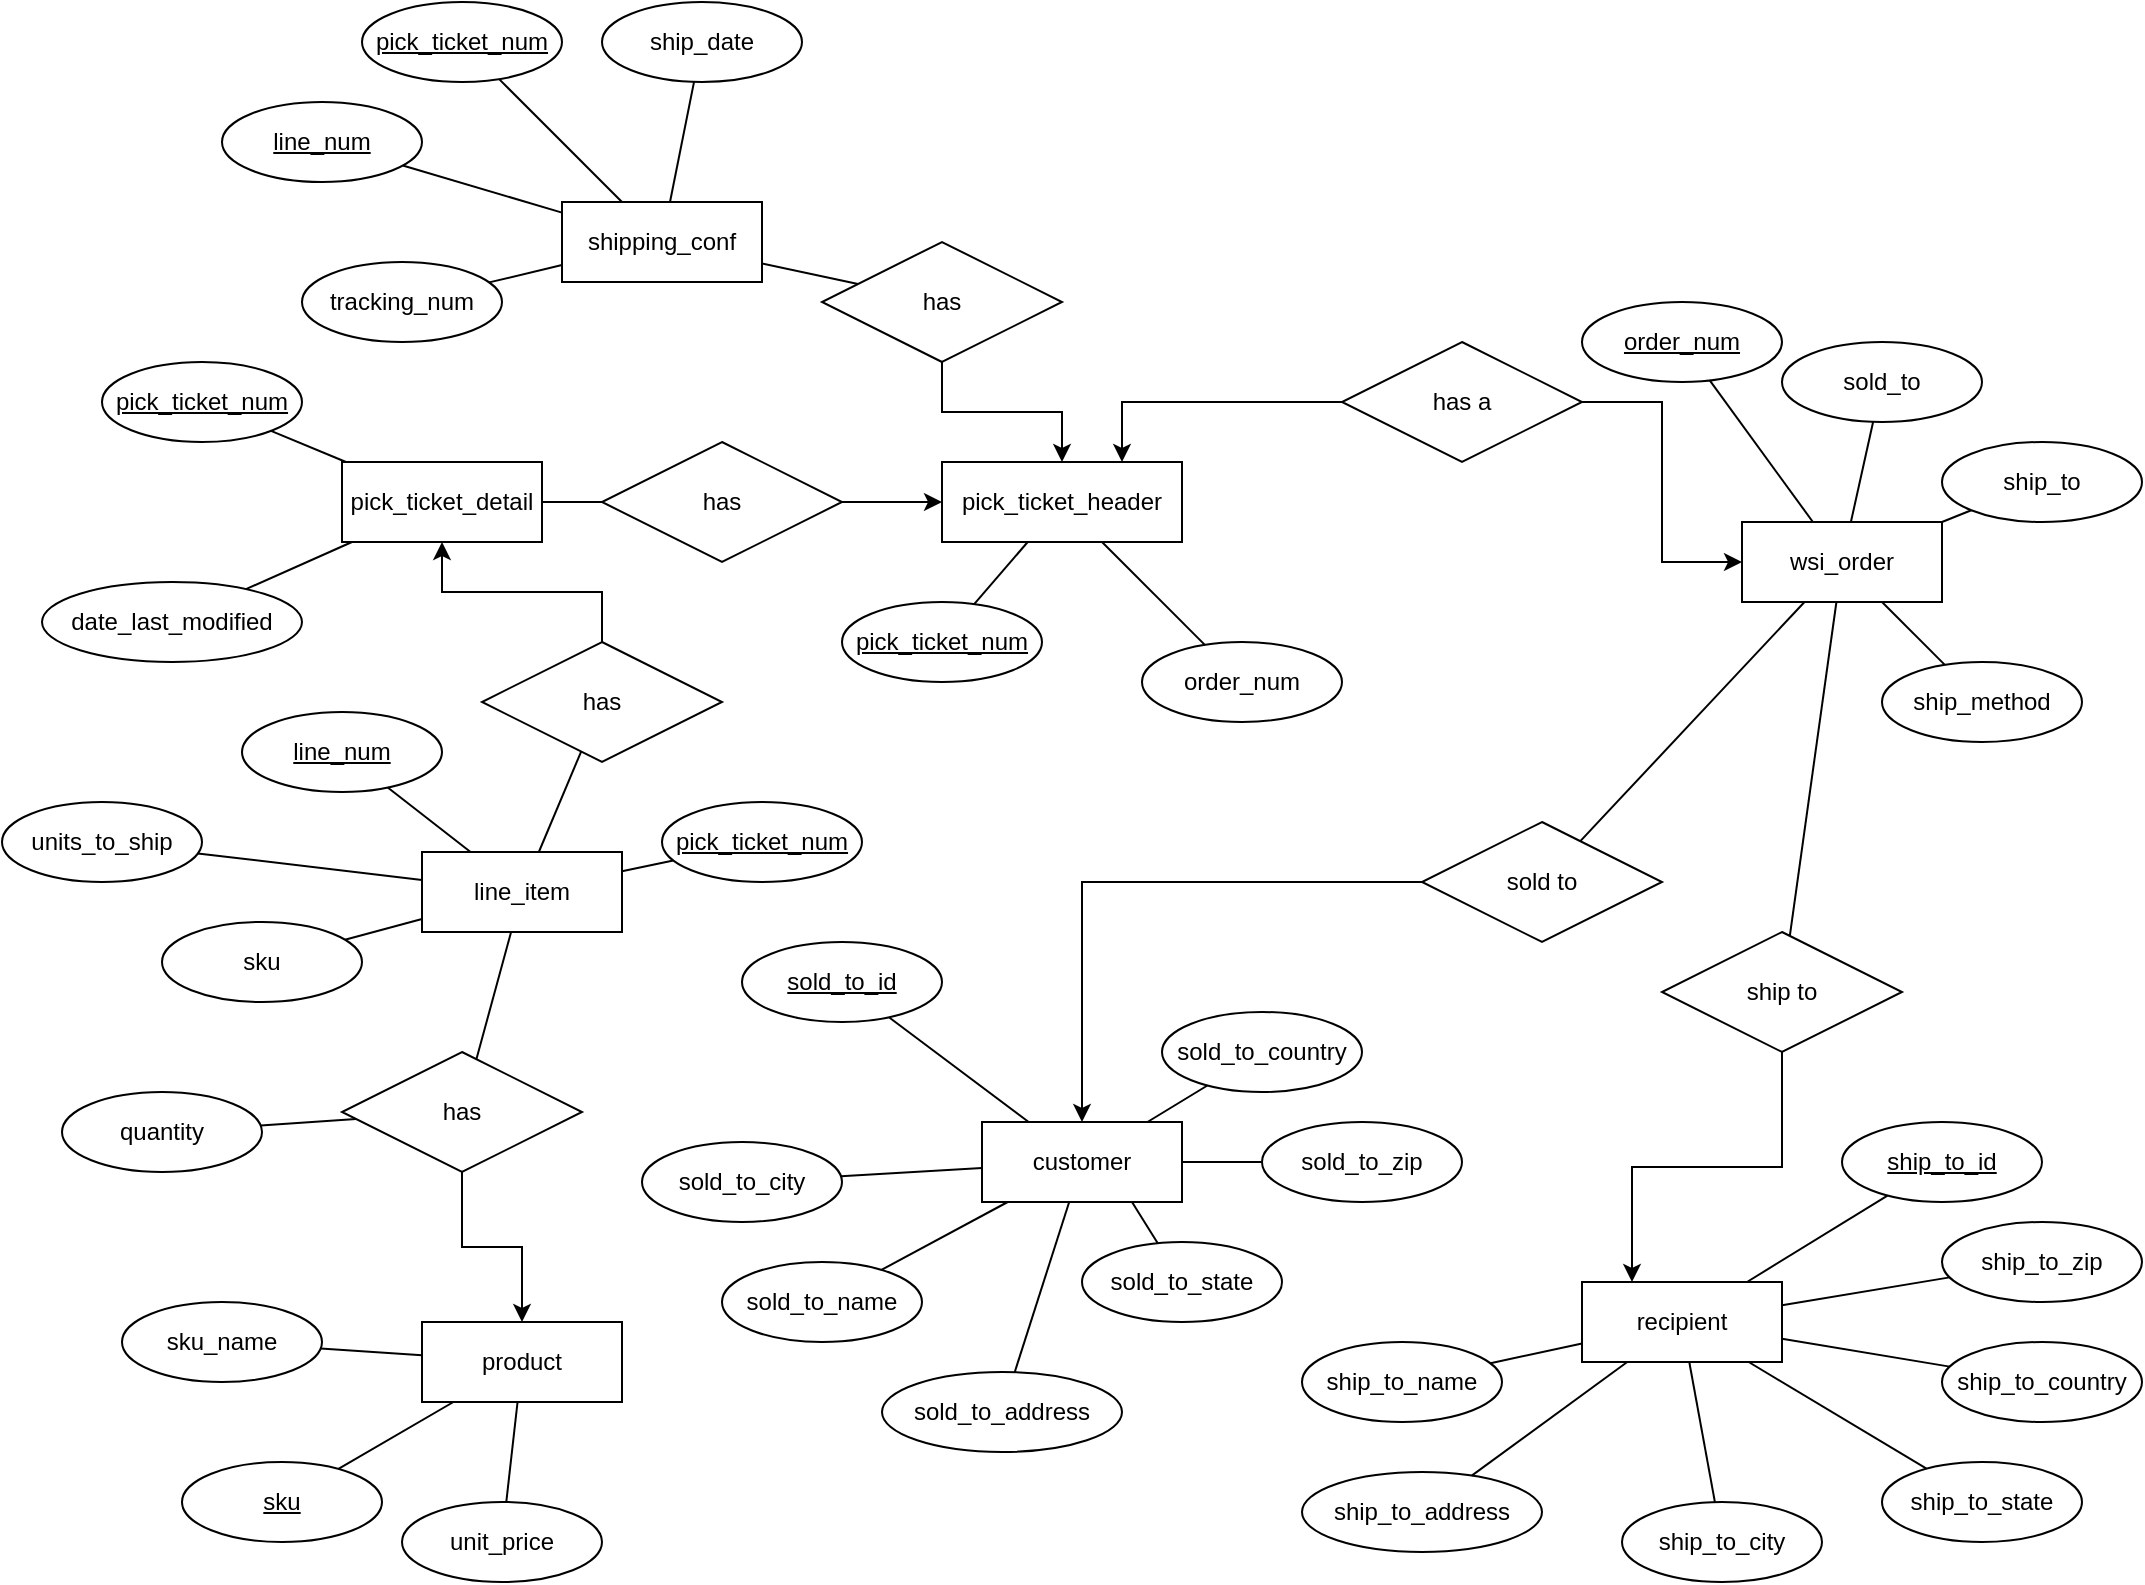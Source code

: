 <mxfile version="14.6.13" type="device"><diagram id="cNk7Vixmsg2WY5i4V1VE" name="Page-1"><mxGraphModel dx="1246" dy="745" grid="1" gridSize="10" guides="1" tooltips="1" connect="1" arrows="1" fold="1" page="1" pageScale="1" pageWidth="1100" pageHeight="850" math="0" shadow="0"><root><mxCell id="0"/><mxCell id="1" parent="0"/><mxCell id="wVZAw77bMwwa--JRRSUQ-1" value="product" style="whiteSpace=wrap;html=1;align=center;" parent="1" vertex="1"><mxGeometry x="230" y="710" width="100" height="40" as="geometry"/></mxCell><mxCell id="wVZAw77bMwwa--JRRSUQ-2" value="sku" style="ellipse;whiteSpace=wrap;html=1;align=center;fontStyle=4;" parent="1" vertex="1"><mxGeometry x="110" y="780" width="100" height="40" as="geometry"/></mxCell><mxCell id="wVZAw77bMwwa--JRRSUQ-3" value="sku_name" style="ellipse;whiteSpace=wrap;html=1;align=center;" parent="1" vertex="1"><mxGeometry x="80" y="700" width="100" height="40" as="geometry"/></mxCell><mxCell id="wVZAw77bMwwa--JRRSUQ-4" value="unit_price" style="ellipse;whiteSpace=wrap;html=1;align=center;" parent="1" vertex="1"><mxGeometry x="220" y="800" width="100" height="40" as="geometry"/></mxCell><mxCell id="wVZAw77bMwwa--JRRSUQ-5" value="" style="endArrow=none;html=1;rounded=0;" parent="1" source="wVZAw77bMwwa--JRRSUQ-2" target="wVZAw77bMwwa--JRRSUQ-1" edge="1"><mxGeometry relative="1" as="geometry"><mxPoint x="320" y="930" as="sourcePoint"/><mxPoint x="480" y="930" as="targetPoint"/></mxGeometry></mxCell><mxCell id="wVZAw77bMwwa--JRRSUQ-6" value="" style="endArrow=none;html=1;rounded=0;" parent="1" source="wVZAw77bMwwa--JRRSUQ-4" target="wVZAw77bMwwa--JRRSUQ-1" edge="1"><mxGeometry relative="1" as="geometry"><mxPoint x="320" y="930" as="sourcePoint"/><mxPoint x="480" y="930" as="targetPoint"/></mxGeometry></mxCell><mxCell id="wVZAw77bMwwa--JRRSUQ-7" value="" style="endArrow=none;html=1;rounded=0;" parent="1" source="wVZAw77bMwwa--JRRSUQ-1" target="wVZAw77bMwwa--JRRSUQ-3" edge="1"><mxGeometry relative="1" as="geometry"><mxPoint x="320" y="930" as="sourcePoint"/><mxPoint x="480" y="930" as="targetPoint"/></mxGeometry></mxCell><mxCell id="wVZAw77bMwwa--JRRSUQ-8" value="pick_ticket_detail" style="whiteSpace=wrap;html=1;align=center;" parent="1" vertex="1"><mxGeometry x="190" y="280" width="100" height="40" as="geometry"/></mxCell><mxCell id="wVZAw77bMwwa--JRRSUQ-9" value="&lt;u&gt;pick_ticket_num&lt;/u&gt;" style="ellipse;whiteSpace=wrap;html=1;align=center;" parent="1" vertex="1"><mxGeometry x="70" y="230" width="100" height="40" as="geometry"/></mxCell><mxCell id="wVZAw77bMwwa--JRRSUQ-10" value="date_last_modified" style="ellipse;whiteSpace=wrap;html=1;align=center;" parent="1" vertex="1"><mxGeometry x="40" y="340" width="130" height="40" as="geometry"/></mxCell><mxCell id="wVZAw77bMwwa--JRRSUQ-11" value="line_item" style="whiteSpace=wrap;html=1;align=center;" parent="1" vertex="1"><mxGeometry x="230" y="475" width="100" height="40" as="geometry"/></mxCell><mxCell id="wVZAw77bMwwa--JRRSUQ-12" value="" style="endArrow=none;html=1;rounded=0;" parent="1" source="wVZAw77bMwwa--JRRSUQ-9" target="wVZAw77bMwwa--JRRSUQ-8" edge="1"><mxGeometry relative="1" as="geometry"><mxPoint x="470" y="390" as="sourcePoint"/><mxPoint x="630" y="390" as="targetPoint"/></mxGeometry></mxCell><mxCell id="wVZAw77bMwwa--JRRSUQ-13" value="" style="endArrow=none;html=1;rounded=0;" parent="1" source="wVZAw77bMwwa--JRRSUQ-10" target="wVZAw77bMwwa--JRRSUQ-8" edge="1"><mxGeometry relative="1" as="geometry"><mxPoint x="470" y="390" as="sourcePoint"/><mxPoint x="630" y="390" as="targetPoint"/></mxGeometry></mxCell><mxCell id="wVZAw77bMwwa--JRRSUQ-14" value="&lt;u&gt;line_num&lt;/u&gt;" style="ellipse;whiteSpace=wrap;html=1;align=center;" parent="1" vertex="1"><mxGeometry x="140" y="405" width="100" height="40" as="geometry"/></mxCell><mxCell id="wVZAw77bMwwa--JRRSUQ-15" value="&lt;u&gt;pick_ticket_num&lt;/u&gt;" style="ellipse;whiteSpace=wrap;html=1;align=center;" parent="1" vertex="1"><mxGeometry x="350" y="450" width="100" height="40" as="geometry"/></mxCell><mxCell id="wVZAw77bMwwa--JRRSUQ-16" value="sku" style="ellipse;whiteSpace=wrap;html=1;align=center;" parent="1" vertex="1"><mxGeometry x="100" y="510" width="100" height="40" as="geometry"/></mxCell><mxCell id="wVZAw77bMwwa--JRRSUQ-17" value="units_to_ship" style="ellipse;whiteSpace=wrap;html=1;align=center;" parent="1" vertex="1"><mxGeometry x="20" y="450" width="100" height="40" as="geometry"/></mxCell><mxCell id="wVZAw77bMwwa--JRRSUQ-18" value="" style="endArrow=none;html=1;rounded=0;" parent="1" source="wVZAw77bMwwa--JRRSUQ-11" target="wVZAw77bMwwa--JRRSUQ-15" edge="1"><mxGeometry relative="1" as="geometry"><mxPoint x="60" y="580" as="sourcePoint"/><mxPoint x="220" y="580" as="targetPoint"/></mxGeometry></mxCell><mxCell id="wVZAw77bMwwa--JRRSUQ-19" value="" style="endArrow=none;html=1;rounded=0;" parent="1" source="wVZAw77bMwwa--JRRSUQ-11" target="wVZAw77bMwwa--JRRSUQ-14" edge="1"><mxGeometry relative="1" as="geometry"><mxPoint x="60" y="580" as="sourcePoint"/><mxPoint x="220" y="580" as="targetPoint"/></mxGeometry></mxCell><mxCell id="wVZAw77bMwwa--JRRSUQ-20" value="" style="endArrow=none;html=1;rounded=0;" parent="1" source="wVZAw77bMwwa--JRRSUQ-11" target="wVZAw77bMwwa--JRRSUQ-16" edge="1"><mxGeometry relative="1" as="geometry"><mxPoint x="60" y="580" as="sourcePoint"/><mxPoint x="220" y="580" as="targetPoint"/></mxGeometry></mxCell><mxCell id="wVZAw77bMwwa--JRRSUQ-21" value="" style="endArrow=none;html=1;rounded=0;" parent="1" source="wVZAw77bMwwa--JRRSUQ-11" target="wVZAw77bMwwa--JRRSUQ-17" edge="1"><mxGeometry relative="1" as="geometry"><mxPoint x="60" y="580" as="sourcePoint"/><mxPoint x="220" y="580" as="targetPoint"/></mxGeometry></mxCell><mxCell id="wVZAw77bMwwa--JRRSUQ-91" style="edgeStyle=orthogonalEdgeStyle;rounded=0;orthogonalLoop=1;jettySize=auto;html=1;entryX=0.5;entryY=1;entryDx=0;entryDy=0;" parent="1" source="wVZAw77bMwwa--JRRSUQ-23" target="wVZAw77bMwwa--JRRSUQ-8" edge="1"><mxGeometry relative="1" as="geometry"/></mxCell><mxCell id="wVZAw77bMwwa--JRRSUQ-23" value="has" style="shape=rhombus;perimeter=rhombusPerimeter;whiteSpace=wrap;html=1;align=center;" parent="1" vertex="1"><mxGeometry x="260" y="370" width="120" height="60" as="geometry"/></mxCell><mxCell id="wVZAw77bMwwa--JRRSUQ-25" style="edgeStyle=orthogonalEdgeStyle;rounded=0;orthogonalLoop=1;jettySize=auto;html=1;entryX=0.5;entryY=0;entryDx=0;entryDy=0;" parent="1" source="wVZAw77bMwwa--JRRSUQ-26" target="wVZAw77bMwwa--JRRSUQ-1" edge="1"><mxGeometry relative="1" as="geometry"/></mxCell><mxCell id="wVZAw77bMwwa--JRRSUQ-26" value="has" style="shape=rhombus;perimeter=rhombusPerimeter;whiteSpace=wrap;html=1;align=center;" parent="1" vertex="1"><mxGeometry x="190" y="575" width="120" height="60" as="geometry"/></mxCell><mxCell id="wVZAw77bMwwa--JRRSUQ-27" value="" style="endArrow=none;html=1;rounded=0;" parent="1" source="wVZAw77bMwwa--JRRSUQ-26" target="wVZAw77bMwwa--JRRSUQ-11" edge="1"><mxGeometry relative="1" as="geometry"><mxPoint x="470" y="490" as="sourcePoint"/><mxPoint x="630" y="490" as="targetPoint"/></mxGeometry></mxCell><mxCell id="wVZAw77bMwwa--JRRSUQ-28" value="quantity" style="ellipse;whiteSpace=wrap;html=1;align=center;" parent="1" vertex="1"><mxGeometry x="50" y="595" width="100" height="40" as="geometry"/></mxCell><mxCell id="wVZAw77bMwwa--JRRSUQ-29" value="" style="endArrow=none;html=1;rounded=0;" parent="1" source="wVZAw77bMwwa--JRRSUQ-26" target="wVZAw77bMwwa--JRRSUQ-28" edge="1"><mxGeometry relative="1" as="geometry"><mxPoint x="470" y="490" as="sourcePoint"/><mxPoint x="630" y="490" as="targetPoint"/></mxGeometry></mxCell><mxCell id="wVZAw77bMwwa--JRRSUQ-31" value="pick_ticket_header" style="whiteSpace=wrap;html=1;align=center;" parent="1" vertex="1"><mxGeometry x="490" y="280" width="120" height="40" as="geometry"/></mxCell><mxCell id="wVZAw77bMwwa--JRRSUQ-32" value="&lt;u&gt;pick_ticket_num&lt;/u&gt;" style="ellipse;whiteSpace=wrap;html=1;align=center;" parent="1" vertex="1"><mxGeometry x="440" y="350" width="100" height="40" as="geometry"/></mxCell><mxCell id="wVZAw77bMwwa--JRRSUQ-33" value="order_num" style="ellipse;whiteSpace=wrap;html=1;align=center;" parent="1" vertex="1"><mxGeometry x="590" y="370" width="100" height="40" as="geometry"/></mxCell><mxCell id="wVZAw77bMwwa--JRRSUQ-34" value="" style="endArrow=none;html=1;rounded=0;" parent="1" source="wVZAw77bMwwa--JRRSUQ-32" target="wVZAw77bMwwa--JRRSUQ-31" edge="1"><mxGeometry relative="1" as="geometry"><mxPoint x="470" y="410" as="sourcePoint"/><mxPoint x="630" y="410" as="targetPoint"/></mxGeometry></mxCell><mxCell id="wVZAw77bMwwa--JRRSUQ-35" value="" style="endArrow=none;html=1;rounded=0;" parent="1" source="wVZAw77bMwwa--JRRSUQ-33" target="wVZAw77bMwwa--JRRSUQ-31" edge="1"><mxGeometry relative="1" as="geometry"><mxPoint x="470" y="410" as="sourcePoint"/><mxPoint x="630" y="410" as="targetPoint"/></mxGeometry></mxCell><mxCell id="wVZAw77bMwwa--JRRSUQ-36" value="wsi_order" style="whiteSpace=wrap;html=1;align=center;" parent="1" vertex="1"><mxGeometry x="890" y="310" width="100" height="40" as="geometry"/></mxCell><mxCell id="wVZAw77bMwwa--JRRSUQ-37" value="order_num" style="ellipse;whiteSpace=wrap;html=1;align=center;fontStyle=4;" parent="1" vertex="1"><mxGeometry x="810" y="200" width="100" height="40" as="geometry"/></mxCell><mxCell id="wVZAw77bMwwa--JRRSUQ-38" value="" style="endArrow=none;html=1;rounded=0;" parent="1" source="wVZAw77bMwwa--JRRSUQ-37" target="wVZAw77bMwwa--JRRSUQ-36" edge="1"><mxGeometry relative="1" as="geometry"><mxPoint x="440" y="400" as="sourcePoint"/><mxPoint x="600" y="400" as="targetPoint"/></mxGeometry></mxCell><mxCell id="wVZAw77bMwwa--JRRSUQ-39" value="sold_to" style="ellipse;whiteSpace=wrap;html=1;align=center;" parent="1" vertex="1"><mxGeometry x="910" y="220" width="100" height="40" as="geometry"/></mxCell><mxCell id="wVZAw77bMwwa--JRRSUQ-40" value="ship_to" style="ellipse;whiteSpace=wrap;html=1;align=center;" parent="1" vertex="1"><mxGeometry x="990" y="270" width="100" height="40" as="geometry"/></mxCell><mxCell id="wVZAw77bMwwa--JRRSUQ-41" value="ship_method" style="ellipse;whiteSpace=wrap;html=1;align=center;" parent="1" vertex="1"><mxGeometry x="960" y="380" width="100" height="40" as="geometry"/></mxCell><mxCell id="wVZAw77bMwwa--JRRSUQ-42" value="" style="endArrow=none;html=1;rounded=0;" parent="1" source="wVZAw77bMwwa--JRRSUQ-36" target="wVZAw77bMwwa--JRRSUQ-39" edge="1"><mxGeometry relative="1" as="geometry"><mxPoint x="440" y="400" as="sourcePoint"/><mxPoint x="600" y="400" as="targetPoint"/></mxGeometry></mxCell><mxCell id="wVZAw77bMwwa--JRRSUQ-43" value="" style="endArrow=none;html=1;rounded=0;" parent="1" source="wVZAw77bMwwa--JRRSUQ-36" target="wVZAw77bMwwa--JRRSUQ-40" edge="1"><mxGeometry relative="1" as="geometry"><mxPoint x="440" y="400" as="sourcePoint"/><mxPoint x="600" y="400" as="targetPoint"/></mxGeometry></mxCell><mxCell id="wVZAw77bMwwa--JRRSUQ-44" value="" style="endArrow=none;html=1;rounded=0;" parent="1" source="wVZAw77bMwwa--JRRSUQ-36" target="wVZAw77bMwwa--JRRSUQ-41" edge="1"><mxGeometry relative="1" as="geometry"><mxPoint x="440" y="400" as="sourcePoint"/><mxPoint x="600" y="400" as="targetPoint"/></mxGeometry></mxCell><mxCell id="wVZAw77bMwwa--JRRSUQ-45" value="customer" style="whiteSpace=wrap;html=1;align=center;" parent="1" vertex="1"><mxGeometry x="510" y="610" width="100" height="40" as="geometry"/></mxCell><mxCell id="wVZAw77bMwwa--JRRSUQ-46" value="sold_to_name" style="ellipse;whiteSpace=wrap;html=1;align=center;" parent="1" vertex="1"><mxGeometry x="380" y="680" width="100" height="40" as="geometry"/></mxCell><mxCell id="wVZAw77bMwwa--JRRSUQ-47" value="sold_to_address" style="ellipse;whiteSpace=wrap;html=1;align=center;" parent="1" vertex="1"><mxGeometry x="460" y="735" width="120" height="40" as="geometry"/></mxCell><mxCell id="wVZAw77bMwwa--JRRSUQ-48" value="sold_to_city" style="ellipse;whiteSpace=wrap;html=1;align=center;" parent="1" vertex="1"><mxGeometry x="340" y="620" width="100" height="40" as="geometry"/></mxCell><mxCell id="wVZAw77bMwwa--JRRSUQ-49" value="sold_to_state" style="ellipse;whiteSpace=wrap;html=1;align=center;" parent="1" vertex="1"><mxGeometry x="560" y="670" width="100" height="40" as="geometry"/></mxCell><mxCell id="wVZAw77bMwwa--JRRSUQ-50" value="sold_to_country" style="ellipse;whiteSpace=wrap;html=1;align=center;" parent="1" vertex="1"><mxGeometry x="600" y="555" width="100" height="40" as="geometry"/></mxCell><mxCell id="wVZAw77bMwwa--JRRSUQ-51" value="sold_to_zip" style="ellipse;whiteSpace=wrap;html=1;align=center;" parent="1" vertex="1"><mxGeometry x="650" y="610" width="100" height="40" as="geometry"/></mxCell><mxCell id="wVZAw77bMwwa--JRRSUQ-52" value="" style="endArrow=none;html=1;rounded=0;" parent="1" source="wVZAw77bMwwa--JRRSUQ-46" target="wVZAw77bMwwa--JRRSUQ-45" edge="1"><mxGeometry relative="1" as="geometry"><mxPoint x="640" y="420" as="sourcePoint"/><mxPoint x="800" y="420" as="targetPoint"/></mxGeometry></mxCell><mxCell id="wVZAw77bMwwa--JRRSUQ-53" value="" style="endArrow=none;html=1;rounded=0;" parent="1" source="wVZAw77bMwwa--JRRSUQ-47" target="wVZAw77bMwwa--JRRSUQ-45" edge="1"><mxGeometry relative="1" as="geometry"><mxPoint x="640" y="420" as="sourcePoint"/><mxPoint x="800" y="420" as="targetPoint"/></mxGeometry></mxCell><mxCell id="wVZAw77bMwwa--JRRSUQ-54" value="" style="endArrow=none;html=1;rounded=0;" parent="1" source="wVZAw77bMwwa--JRRSUQ-48" target="wVZAw77bMwwa--JRRSUQ-45" edge="1"><mxGeometry relative="1" as="geometry"><mxPoint x="640" y="420" as="sourcePoint"/><mxPoint x="800" y="420" as="targetPoint"/></mxGeometry></mxCell><mxCell id="wVZAw77bMwwa--JRRSUQ-55" value="" style="endArrow=none;html=1;rounded=0;entryX=0.75;entryY=1;entryDx=0;entryDy=0;" parent="1" source="wVZAw77bMwwa--JRRSUQ-49" target="wVZAw77bMwwa--JRRSUQ-45" edge="1"><mxGeometry relative="1" as="geometry"><mxPoint x="640" y="420" as="sourcePoint"/><mxPoint x="800" y="420" as="targetPoint"/></mxGeometry></mxCell><mxCell id="wVZAw77bMwwa--JRRSUQ-56" value="" style="endArrow=none;html=1;rounded=0;" parent="1" source="wVZAw77bMwwa--JRRSUQ-50" target="wVZAw77bMwwa--JRRSUQ-45" edge="1"><mxGeometry relative="1" as="geometry"><mxPoint x="640" y="420" as="sourcePoint"/><mxPoint x="800" y="420" as="targetPoint"/></mxGeometry></mxCell><mxCell id="wVZAw77bMwwa--JRRSUQ-57" value="" style="endArrow=none;html=1;rounded=0;" parent="1" source="wVZAw77bMwwa--JRRSUQ-45" target="wVZAw77bMwwa--JRRSUQ-51" edge="1"><mxGeometry relative="1" as="geometry"><mxPoint x="640" y="420" as="sourcePoint"/><mxPoint x="800" y="420" as="targetPoint"/></mxGeometry></mxCell><mxCell id="wVZAw77bMwwa--JRRSUQ-58" style="edgeStyle=orthogonalEdgeStyle;rounded=0;orthogonalLoop=1;jettySize=auto;html=1;entryX=0.5;entryY=0;entryDx=0;entryDy=0;" parent="1" source="wVZAw77bMwwa--JRRSUQ-59" target="wVZAw77bMwwa--JRRSUQ-45" edge="1"><mxGeometry relative="1" as="geometry"/></mxCell><mxCell id="wVZAw77bMwwa--JRRSUQ-59" value="sold to" style="shape=rhombus;perimeter=rhombusPerimeter;whiteSpace=wrap;html=1;align=center;" parent="1" vertex="1"><mxGeometry x="730" y="460" width="120" height="60" as="geometry"/></mxCell><mxCell id="wVZAw77bMwwa--JRRSUQ-60" value="" style="endArrow=none;html=1;rounded=0;" parent="1" source="wVZAw77bMwwa--JRRSUQ-59" target="wVZAw77bMwwa--JRRSUQ-36" edge="1"><mxGeometry relative="1" as="geometry"><mxPoint x="640" y="420" as="sourcePoint"/><mxPoint x="800" y="420" as="targetPoint"/></mxGeometry></mxCell><mxCell id="wVZAw77bMwwa--JRRSUQ-61" value="recipient" style="whiteSpace=wrap;html=1;align=center;" parent="1" vertex="1"><mxGeometry x="810" y="690" width="100" height="40" as="geometry"/></mxCell><mxCell id="wVZAw77bMwwa--JRRSUQ-62" value="ship_to_country" style="ellipse;whiteSpace=wrap;html=1;align=center;" parent="1" vertex="1"><mxGeometry x="990" y="720" width="100" height="40" as="geometry"/></mxCell><mxCell id="wVZAw77bMwwa--JRRSUQ-63" value="ship_to_zip" style="ellipse;whiteSpace=wrap;html=1;align=center;" parent="1" vertex="1"><mxGeometry x="990" y="660" width="100" height="40" as="geometry"/></mxCell><mxCell id="wVZAw77bMwwa--JRRSUQ-64" value="ship_to_name" style="ellipse;whiteSpace=wrap;html=1;align=center;" parent="1" vertex="1"><mxGeometry x="670" y="720" width="100" height="40" as="geometry"/></mxCell><mxCell id="wVZAw77bMwwa--JRRSUQ-65" value="ship_to_address" style="ellipse;whiteSpace=wrap;html=1;align=center;" parent="1" vertex="1"><mxGeometry x="670" y="785" width="120" height="40" as="geometry"/></mxCell><mxCell id="wVZAw77bMwwa--JRRSUQ-66" value="ship_to_city" style="ellipse;whiteSpace=wrap;html=1;align=center;" parent="1" vertex="1"><mxGeometry x="830" y="800" width="100" height="40" as="geometry"/></mxCell><mxCell id="wVZAw77bMwwa--JRRSUQ-67" value="ship_to_state" style="ellipse;whiteSpace=wrap;html=1;align=center;" parent="1" vertex="1"><mxGeometry x="960" y="780" width="100" height="40" as="geometry"/></mxCell><mxCell id="wVZAw77bMwwa--JRRSUQ-68" value="" style="endArrow=none;html=1;rounded=0;" parent="1" source="wVZAw77bMwwa--JRRSUQ-64" target="wVZAw77bMwwa--JRRSUQ-61" edge="1"><mxGeometry relative="1" as="geometry"><mxPoint x="730" y="770" as="sourcePoint"/><mxPoint x="890" y="770" as="targetPoint"/></mxGeometry></mxCell><mxCell id="wVZAw77bMwwa--JRRSUQ-69" value="" style="endArrow=none;html=1;rounded=0;" parent="1" source="wVZAw77bMwwa--JRRSUQ-65" target="wVZAw77bMwwa--JRRSUQ-61" edge="1"><mxGeometry relative="1" as="geometry"><mxPoint x="730" y="770" as="sourcePoint"/><mxPoint x="890" y="770" as="targetPoint"/></mxGeometry></mxCell><mxCell id="wVZAw77bMwwa--JRRSUQ-70" value="" style="endArrow=none;html=1;rounded=0;" parent="1" source="wVZAw77bMwwa--JRRSUQ-66" target="wVZAw77bMwwa--JRRSUQ-61" edge="1"><mxGeometry relative="1" as="geometry"><mxPoint x="730" y="770" as="sourcePoint"/><mxPoint x="890" y="770" as="targetPoint"/></mxGeometry></mxCell><mxCell id="wVZAw77bMwwa--JRRSUQ-71" value="" style="endArrow=none;html=1;rounded=0;" parent="1" source="wVZAw77bMwwa--JRRSUQ-61" target="wVZAw77bMwwa--JRRSUQ-67" edge="1"><mxGeometry relative="1" as="geometry"><mxPoint x="730" y="770" as="sourcePoint"/><mxPoint x="890" y="770" as="targetPoint"/></mxGeometry></mxCell><mxCell id="wVZAw77bMwwa--JRRSUQ-72" value="" style="endArrow=none;html=1;rounded=0;" parent="1" source="wVZAw77bMwwa--JRRSUQ-61" target="wVZAw77bMwwa--JRRSUQ-62" edge="1"><mxGeometry relative="1" as="geometry"><mxPoint x="730" y="770" as="sourcePoint"/><mxPoint x="890" y="770" as="targetPoint"/></mxGeometry></mxCell><mxCell id="wVZAw77bMwwa--JRRSUQ-73" value="" style="endArrow=none;html=1;rounded=0;" parent="1" source="wVZAw77bMwwa--JRRSUQ-61" target="wVZAw77bMwwa--JRRSUQ-63" edge="1"><mxGeometry relative="1" as="geometry"><mxPoint x="730" y="770" as="sourcePoint"/><mxPoint x="890" y="770" as="targetPoint"/></mxGeometry></mxCell><mxCell id="wVZAw77bMwwa--JRRSUQ-74" style="edgeStyle=orthogonalEdgeStyle;rounded=0;orthogonalLoop=1;jettySize=auto;html=1;entryX=0.25;entryY=0;entryDx=0;entryDy=0;" parent="1" source="wVZAw77bMwwa--JRRSUQ-75" target="wVZAw77bMwwa--JRRSUQ-61" edge="1"><mxGeometry relative="1" as="geometry"/></mxCell><mxCell id="wVZAw77bMwwa--JRRSUQ-75" value="ship to" style="shape=rhombus;perimeter=rhombusPerimeter;whiteSpace=wrap;html=1;align=center;" parent="1" vertex="1"><mxGeometry x="850" y="515" width="120" height="60" as="geometry"/></mxCell><mxCell id="wVZAw77bMwwa--JRRSUQ-76" value="" style="endArrow=none;html=1;rounded=0;" parent="1" source="wVZAw77bMwwa--JRRSUQ-36" target="wVZAw77bMwwa--JRRSUQ-75" edge="1"><mxGeometry relative="1" as="geometry"><mxPoint x="640" y="420" as="sourcePoint"/><mxPoint x="800" y="420" as="targetPoint"/></mxGeometry></mxCell><mxCell id="wVZAw77bMwwa--JRRSUQ-77" style="edgeStyle=orthogonalEdgeStyle;rounded=0;orthogonalLoop=1;jettySize=auto;html=1;entryX=0;entryY=0.5;entryDx=0;entryDy=0;" parent="1" source="wVZAw77bMwwa--JRRSUQ-79" target="wVZAw77bMwwa--JRRSUQ-36" edge="1"><mxGeometry relative="1" as="geometry"/></mxCell><mxCell id="wVZAw77bMwwa--JRRSUQ-93" style="edgeStyle=orthogonalEdgeStyle;rounded=0;orthogonalLoop=1;jettySize=auto;html=1;entryX=0.75;entryY=0;entryDx=0;entryDy=0;" parent="1" source="wVZAw77bMwwa--JRRSUQ-79" target="wVZAw77bMwwa--JRRSUQ-31" edge="1"><mxGeometry relative="1" as="geometry"/></mxCell><mxCell id="wVZAw77bMwwa--JRRSUQ-79" value="has a" style="shape=rhombus;perimeter=rhombusPerimeter;whiteSpace=wrap;html=1;align=center;" parent="1" vertex="1"><mxGeometry x="690" y="220" width="120" height="60" as="geometry"/></mxCell><mxCell id="wVZAw77bMwwa--JRRSUQ-80" value="&lt;u&gt;sold_to_id&lt;/u&gt;" style="ellipse;whiteSpace=wrap;html=1;align=center;" parent="1" vertex="1"><mxGeometry x="390" y="520" width="100" height="40" as="geometry"/></mxCell><mxCell id="wVZAw77bMwwa--JRRSUQ-81" value="" style="endArrow=none;html=1;rounded=0;" parent="1" source="wVZAw77bMwwa--JRRSUQ-80" target="wVZAw77bMwwa--JRRSUQ-45" edge="1"><mxGeometry relative="1" as="geometry"><mxPoint x="160" y="420" as="sourcePoint"/><mxPoint x="320" y="420" as="targetPoint"/></mxGeometry></mxCell><mxCell id="wVZAw77bMwwa--JRRSUQ-82" value="&lt;u&gt;ship_to_id&lt;/u&gt;" style="ellipse;whiteSpace=wrap;html=1;align=center;" parent="1" vertex="1"><mxGeometry x="940" y="610" width="100" height="40" as="geometry"/></mxCell><mxCell id="wVZAw77bMwwa--JRRSUQ-83" value="" style="endArrow=none;html=1;rounded=0;" parent="1" source="wVZAw77bMwwa--JRRSUQ-61" target="wVZAw77bMwwa--JRRSUQ-82" edge="1"><mxGeometry relative="1" as="geometry"><mxPoint x="910" y="700" as="sourcePoint"/><mxPoint x="998.765" y="655.617" as="targetPoint"/></mxGeometry></mxCell><mxCell id="wVZAw77bMwwa--JRRSUQ-88" style="edgeStyle=orthogonalEdgeStyle;rounded=0;orthogonalLoop=1;jettySize=auto;html=1;entryX=0;entryY=0.5;entryDx=0;entryDy=0;" parent="1" source="wVZAw77bMwwa--JRRSUQ-86" target="wVZAw77bMwwa--JRRSUQ-31" edge="1"><mxGeometry relative="1" as="geometry"/></mxCell><mxCell id="wVZAw77bMwwa--JRRSUQ-86" value="has" style="shape=rhombus;perimeter=rhombusPerimeter;whiteSpace=wrap;html=1;align=center;" parent="1" vertex="1"><mxGeometry x="320" y="270" width="120" height="60" as="geometry"/></mxCell><mxCell id="wVZAw77bMwwa--JRRSUQ-92" value="" style="endArrow=none;html=1;rounded=0;" parent="1" source="wVZAw77bMwwa--JRRSUQ-11" target="wVZAw77bMwwa--JRRSUQ-23" edge="1"><mxGeometry relative="1" as="geometry"><mxPoint x="460" y="440" as="sourcePoint"/><mxPoint x="620" y="440" as="targetPoint"/></mxGeometry></mxCell><mxCell id="kWOdlK91xLb1OaQZdEvb-1" value="" style="endArrow=none;html=1;rounded=0;" parent="1" source="wVZAw77bMwwa--JRRSUQ-8" target="wVZAw77bMwwa--JRRSUQ-86" edge="1"><mxGeometry relative="1" as="geometry"><mxPoint x="470" y="320" as="sourcePoint"/><mxPoint x="630" y="320" as="targetPoint"/></mxGeometry></mxCell><mxCell id="kWOdlK91xLb1OaQZdEvb-3" value="shipping_conf" style="whiteSpace=wrap;html=1;align=center;" parent="1" vertex="1"><mxGeometry x="300" y="150" width="100" height="40" as="geometry"/></mxCell><mxCell id="kWOdlK91xLb1OaQZdEvb-4" value="pick_ticket_num" style="ellipse;whiteSpace=wrap;html=1;align=center;fontStyle=4;" parent="1" vertex="1"><mxGeometry x="200" y="50" width="100" height="40" as="geometry"/></mxCell><mxCell id="kWOdlK91xLb1OaQZdEvb-5" value="ship_date" style="ellipse;whiteSpace=wrap;html=1;align=center;" parent="1" vertex="1"><mxGeometry x="320" y="50" width="100" height="40" as="geometry"/></mxCell><mxCell id="kWOdlK91xLb1OaQZdEvb-6" value="line_num" style="ellipse;whiteSpace=wrap;html=1;align=center;fontStyle=4;" parent="1" vertex="1"><mxGeometry x="130" y="100" width="100" height="40" as="geometry"/></mxCell><mxCell id="kWOdlK91xLb1OaQZdEvb-7" value="tracking_num" style="ellipse;whiteSpace=wrap;html=1;align=center;" parent="1" vertex="1"><mxGeometry x="170" y="180" width="100" height="40" as="geometry"/></mxCell><mxCell id="kWOdlK91xLb1OaQZdEvb-8" value="" style="endArrow=none;html=1;rounded=0;" parent="1" source="kWOdlK91xLb1OaQZdEvb-7" target="kWOdlK91xLb1OaQZdEvb-3" edge="1"><mxGeometry relative="1" as="geometry"><mxPoint x="470" y="220" as="sourcePoint"/><mxPoint x="630" y="220" as="targetPoint"/></mxGeometry></mxCell><mxCell id="kWOdlK91xLb1OaQZdEvb-9" value="" style="endArrow=none;html=1;rounded=0;" parent="1" source="kWOdlK91xLb1OaQZdEvb-6" target="kWOdlK91xLb1OaQZdEvb-3" edge="1"><mxGeometry relative="1" as="geometry"><mxPoint x="470" y="220" as="sourcePoint"/><mxPoint x="630" y="220" as="targetPoint"/></mxGeometry></mxCell><mxCell id="kWOdlK91xLb1OaQZdEvb-10" value="" style="endArrow=none;html=1;rounded=0;" parent="1" source="kWOdlK91xLb1OaQZdEvb-4" target="kWOdlK91xLb1OaQZdEvb-3" edge="1"><mxGeometry relative="1" as="geometry"><mxPoint x="470" y="220" as="sourcePoint"/><mxPoint x="630" y="220" as="targetPoint"/></mxGeometry></mxCell><mxCell id="kWOdlK91xLb1OaQZdEvb-11" value="" style="endArrow=none;html=1;rounded=0;" parent="1" source="kWOdlK91xLb1OaQZdEvb-3" target="kWOdlK91xLb1OaQZdEvb-5" edge="1"><mxGeometry relative="1" as="geometry"><mxPoint x="470" y="220" as="sourcePoint"/><mxPoint x="630" y="220" as="targetPoint"/></mxGeometry></mxCell><mxCell id="kWOdlK91xLb1OaQZdEvb-13" style="edgeStyle=orthogonalEdgeStyle;rounded=0;orthogonalLoop=1;jettySize=auto;html=1;" parent="1" source="kWOdlK91xLb1OaQZdEvb-12" target="wVZAw77bMwwa--JRRSUQ-31" edge="1"><mxGeometry relative="1" as="geometry"/></mxCell><mxCell id="kWOdlK91xLb1OaQZdEvb-12" value="has" style="shape=rhombus;perimeter=rhombusPerimeter;whiteSpace=wrap;html=1;align=center;direction=west;" parent="1" vertex="1"><mxGeometry x="430" y="170" width="120" height="60" as="geometry"/></mxCell><mxCell id="kWOdlK91xLb1OaQZdEvb-14" value="" style="endArrow=none;html=1;rounded=0;" parent="1" source="kWOdlK91xLb1OaQZdEvb-3" target="kWOdlK91xLb1OaQZdEvb-12" edge="1"><mxGeometry relative="1" as="geometry"><mxPoint x="470" y="220" as="sourcePoint"/><mxPoint x="630" y="220" as="targetPoint"/></mxGeometry></mxCell></root></mxGraphModel></diagram></mxfile>